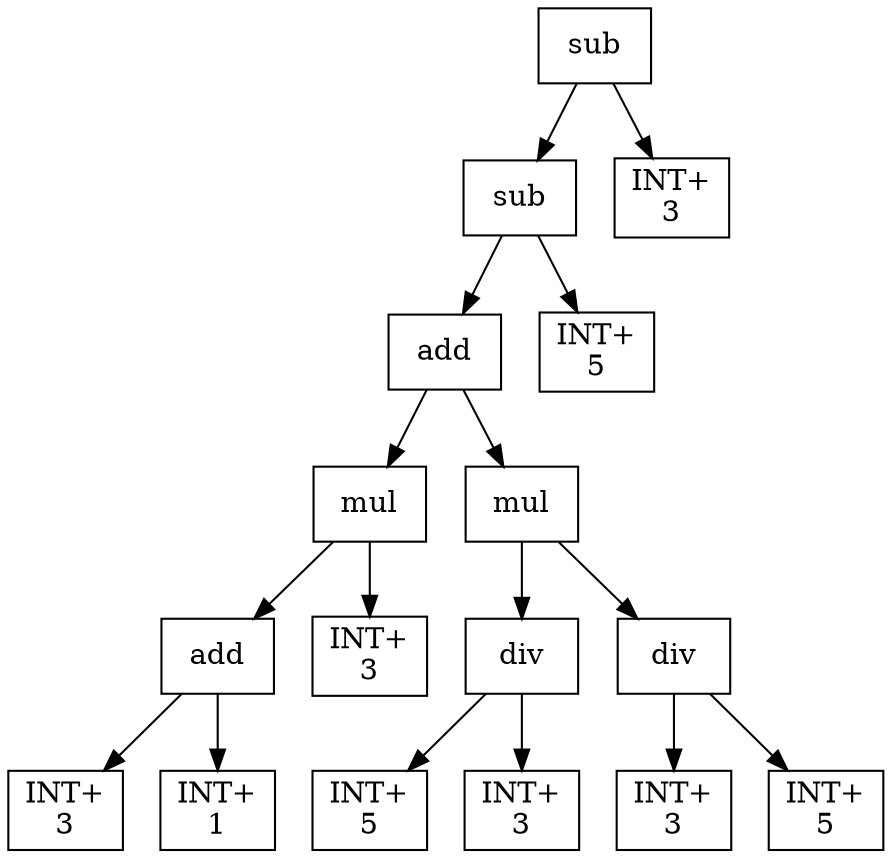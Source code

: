 digraph expr {
  node [shape=box];
  n1 [label="sub"];
  n2 [label="sub"];
  n3 [label="add"];
  n4 [label="mul"];
  n5 [label="add"];
  n6 [label="INT+\n3"];
  n7 [label="INT+\n1"];
  n5 -> n6;
  n5 -> n7;
  n8 [label="INT+\n3"];
  n4 -> n5;
  n4 -> n8;
  n9 [label="mul"];
  n10 [label="div"];
  n11 [label="INT+\n5"];
  n12 [label="INT+\n3"];
  n10 -> n11;
  n10 -> n12;
  n13 [label="div"];
  n14 [label="INT+\n3"];
  n15 [label="INT+\n5"];
  n13 -> n14;
  n13 -> n15;
  n9 -> n10;
  n9 -> n13;
  n3 -> n4;
  n3 -> n9;
  n16 [label="INT+\n5"];
  n2 -> n3;
  n2 -> n16;
  n17 [label="INT+\n3"];
  n1 -> n2;
  n1 -> n17;
}